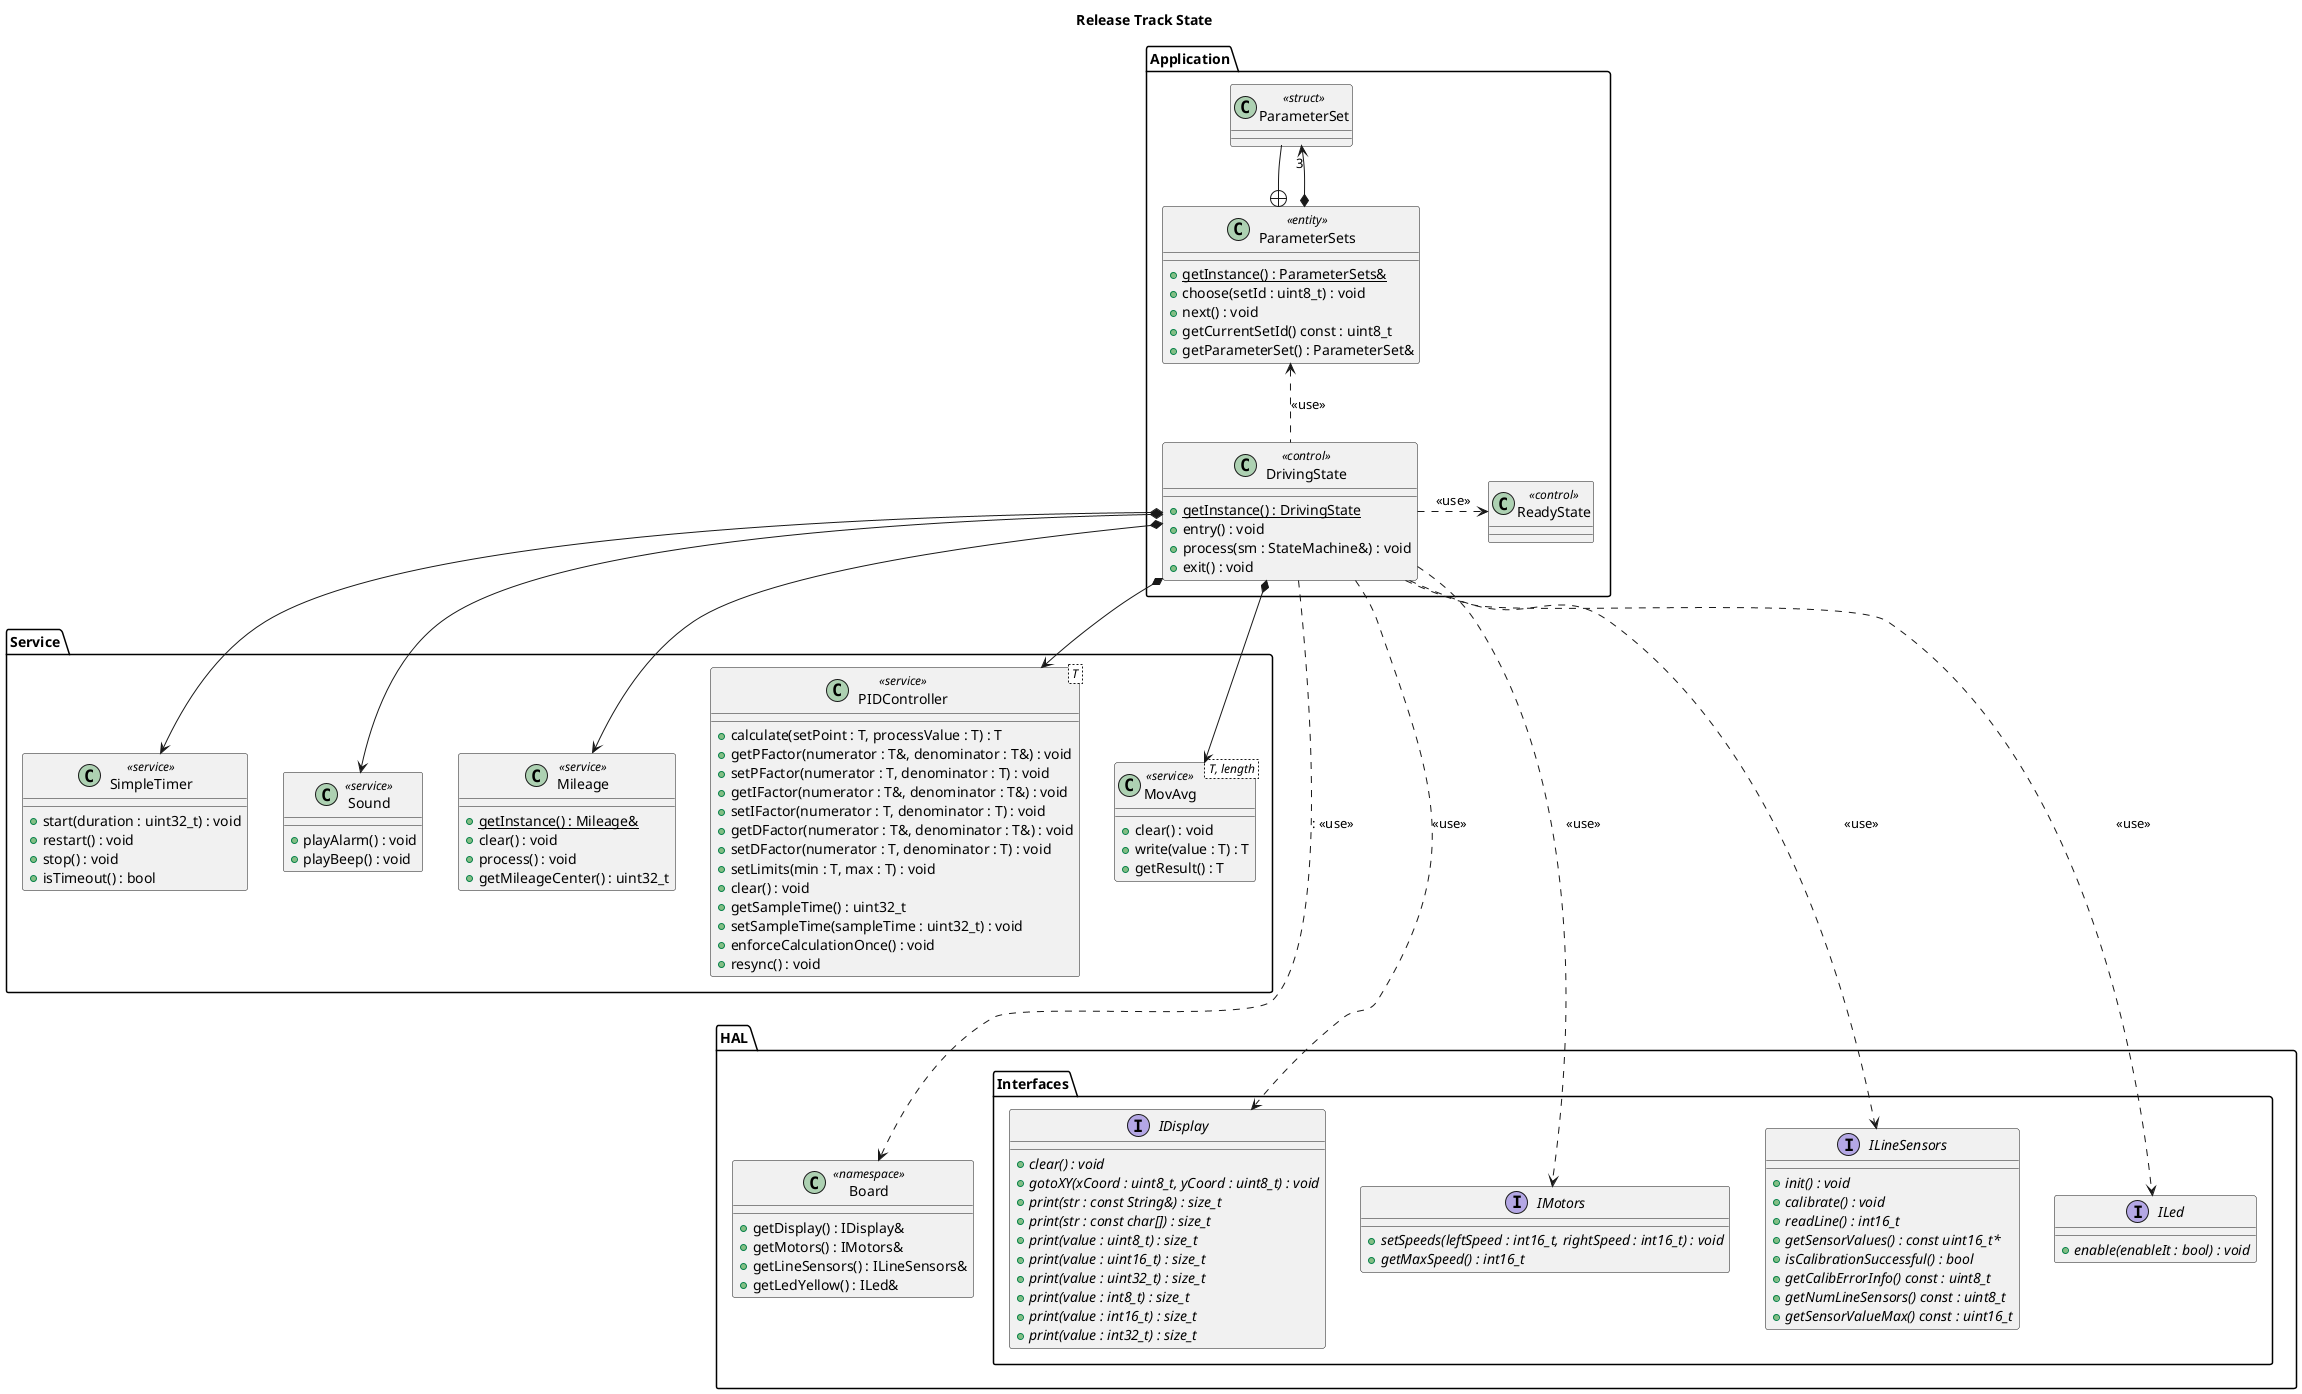 @startuml

title Release Track State

package "Application" as appLayer {

    class DrivingState <<control>> {
        + {static} getInstance() : DrivingState
        + entry() : void
        + process(sm : StateMachine&) : void
        + exit() : void
    }

    class ReadyState <<control>>

    class ParameterSet <<struct>>

    class ParameterSets <<entity>> {
        + {static} getInstance() : ParameterSets&
        + choose(setId : uint8_t) : void
        + next() : void
        + getCurrentSetId() const : uint8_t
        + getParameterSet() : ParameterSet&
    }

    ParameterSet --+ ParameterSets
    ParameterSet "3" <--* ParameterSets

    DrivingState .r.> ReadyState: <<use>>
    DrivingState .u.> ParameterSets: <<use>>
}

package "Service" as serviceLayer {

    class SimpleTimer <<service>> {
        + start(duration : uint32_t) : void
        + restart() : void
        + stop() : void
        + isTimeout() : bool
    }

    class Sound <<service>> {
        + playAlarm() : void
        + playBeep() : void
    }

    class Mileage <<service>> {
        + {static} getInstance() : Mileage&
        + clear() : void
        + process() : void
        + getMileageCenter() : uint32_t
    }

    class PIDController < T > <<service>> {
        + calculate(setPoint : T, processValue : T) : T
        + getPFactor(numerator : T&, denominator : T&) : void
        + setPFactor(numerator : T, denominator : T) : void
        + getIFactor(numerator : T&, denominator : T&) : void
        + setIFactor(numerator : T, denominator : T) : void
        + getDFactor(numerator : T&, denominator : T&) : void
        + setDFactor(numerator : T, denominator : T) : void
        + setLimits(min : T, max : T) : void
        + clear() : void
        + getSampleTime() : uint32_t
        + setSampleTime(sampleTime : uint32_t) : void
        + enforceCalculationOnce() : void
        + resync() : void
    }

    class MovAvg < T, length > <<service>> {
        + clear() : void
        + write(value : T) : T
        + getResult() : T
    }
}

package "HAL" as hal {

    package "Interfaces" as halInterfaces {
        interface IDisplay {
            + {abstract} clear() : void
            + {abstract} gotoXY(xCoord : uint8_t, yCoord : uint8_t) : void
            + {abstract} print(str : const String&) : size_t
            + {abstract} print(str : const char[]) : size_t
            + {abstract} print(value : uint8_t) : size_t
            + {abstract} print(value : uint16_t) : size_t
            + {abstract} print(value : uint32_t) : size_t
            + {abstract} print(value : int8_t) : size_t
            + {abstract} print(value : int16_t) : size_t
            + {abstract} print(value : int32_t) : size_t
        }

        interface IMotors {
            + {abstract} setSpeeds(leftSpeed : int16_t, rightSpeed : int16_t) : void
            + {abstract} getMaxSpeed() : int16_t
        }

        interface ILineSensors {
            + {abstract} init() : void
            + {abstract} calibrate() : void
            + {abstract} readLine() : int16_t
            + {abstract} getSensorValues() : const uint16_t*
            + {abstract} isCalibrationSuccessful() : bool
            + {abstract} getCalibErrorInfo() const : uint8_t
            + {abstract} getNumLineSensors() const : uint8_t
            + {abstract} getSensorValueMax() const : uint16_t
        }

        interface ILed {
            + {abstract} enable(enableIt : bool) : void
        }
    }

    class Board << namespace >> {
        + getDisplay() : IDisplay&
        + getMotors() : IMotors&
        + getLineSensors() : ILineSensors&
        + getLedYellow() : ILed&
    }
}

DrivingState *--> SimpleTimer
DrivingState *--> Sound
DrivingState *--> Mileage
DrivingState *--> PIDController
DrivingState *--> MovAvg
DrivingState ...> IDisplay: <<use>>
DrivingState ...> IMotors: <<use>>
DrivingState ...> ILineSensors: <<use>>
DrivingState ...> ILed: <<use>>
DrivingState ...> Board:: <<use>>

@enduml